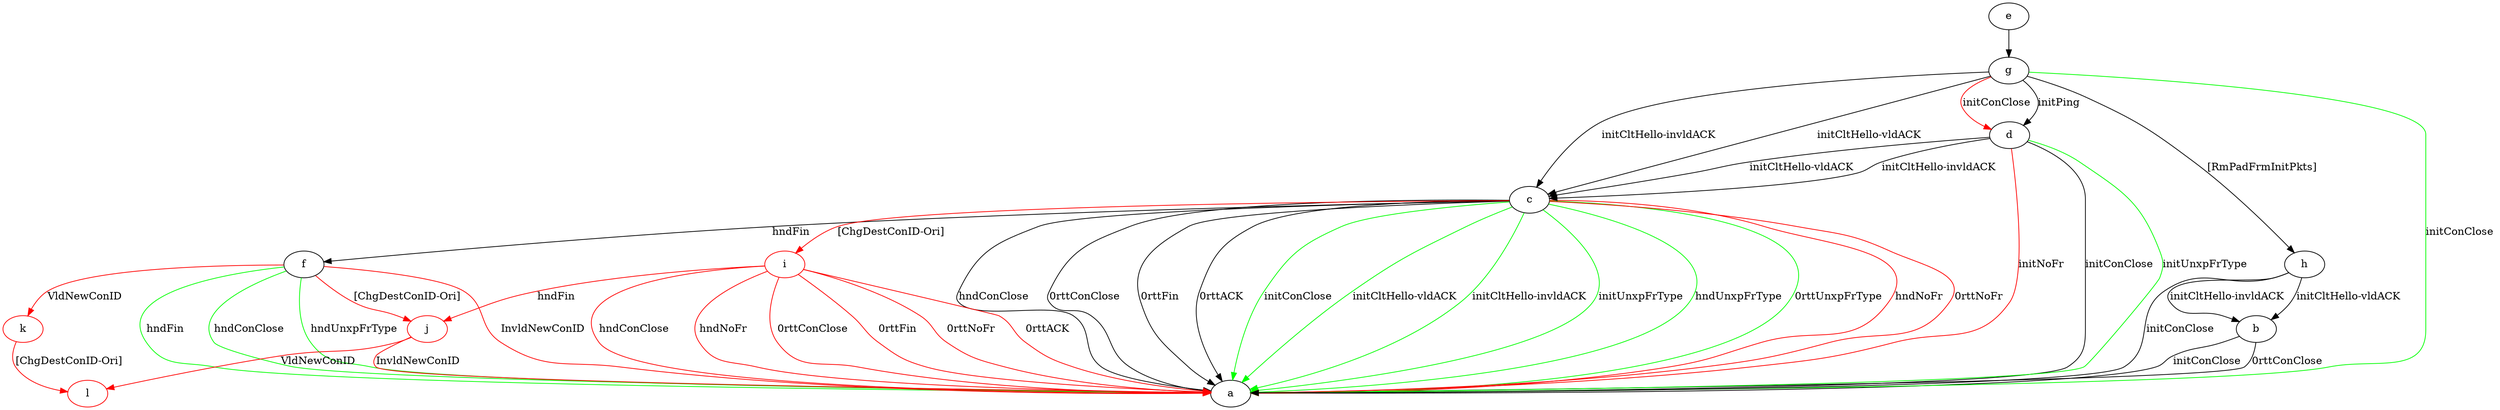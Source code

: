 digraph "" {
	b -> a	[key=0,
		label="initConClose "];
	b -> a	[key=1,
		label="0rttConClose "];
	c -> a	[key=0,
		label="hndConClose "];
	c -> a	[key=1,
		label="0rttConClose "];
	c -> a	[key=2,
		label="0rttFin "];
	c -> a	[key=3,
		label="0rttACK "];
	c -> a	[key=4,
		color=green,
		label="initConClose "];
	c -> a	[key=5,
		color=green,
		label="initCltHello-vldACK "];
	c -> a	[key=6,
		color=green,
		label="initCltHello-invldACK "];
	c -> a	[key=7,
		color=green,
		label="initUnxpFrType "];
	c -> a	[key=8,
		color=green,
		label="hndUnxpFrType "];
	c -> a	[key=9,
		color=green,
		label="0rttUnxpFrType "];
	c -> a	[key=10,
		color=red,
		label="hndNoFr "];
	c -> a	[key=11,
		color=red,
		label="0rttNoFr "];
	c -> f	[key=0,
		label="hndFin "];
	i	[color=red];
	c -> i	[key=0,
		color=red,
		label="[ChgDestConID-Ori] "];
	d -> a	[key=0,
		label="initConClose "];
	d -> a	[key=1,
		color=green,
		label="initUnxpFrType "];
	d -> a	[key=2,
		color=red,
		label="initNoFr "];
	d -> c	[key=0,
		label="initCltHello-vldACK "];
	d -> c	[key=1,
		label="initCltHello-invldACK "];
	e -> g	[key=0];
	f -> a	[key=0,
		color=green,
		label="hndFin "];
	f -> a	[key=1,
		color=green,
		label="hndConClose "];
	f -> a	[key=2,
		color=green,
		label="hndUnxpFrType "];
	f -> a	[key=3,
		color=red,
		label="InvldNewConID "];
	j	[color=red];
	f -> j	[key=0,
		color=red,
		label="[ChgDestConID-Ori] "];
	k	[color=red];
	f -> k	[key=0,
		color=red,
		label="VldNewConID "];
	g -> a	[key=0,
		color=green,
		label="initConClose "];
	g -> c	[key=0,
		label="initCltHello-vldACK "];
	g -> c	[key=1,
		label="initCltHello-invldACK "];
	g -> d	[key=0,
		label="initPing "];
	g -> d	[key=1,
		color=red,
		label="initConClose "];
	g -> h	[key=0,
		label="[RmPadFrmInitPkts] "];
	h -> a	[key=0,
		label="initConClose "];
	h -> b	[key=0,
		label="initCltHello-vldACK "];
	h -> b	[key=1,
		label="initCltHello-invldACK "];
	i -> a	[key=0,
		color=red,
		label="hndConClose "];
	i -> a	[key=1,
		color=red,
		label="hndNoFr "];
	i -> a	[key=2,
		color=red,
		label="0rttConClose "];
	i -> a	[key=3,
		color=red,
		label="0rttFin "];
	i -> a	[key=4,
		color=red,
		label="0rttNoFr "];
	i -> a	[key=5,
		color=red,
		label="0rttACK "];
	i -> j	[key=0,
		color=red,
		label="hndFin "];
	j -> a	[key=0,
		color=red,
		label="InvldNewConID "];
	l	[color=red];
	j -> l	[key=0,
		color=red,
		label="VldNewConID "];
	k -> l	[key=0,
		color=red,
		label="[ChgDestConID-Ori] "];
}
